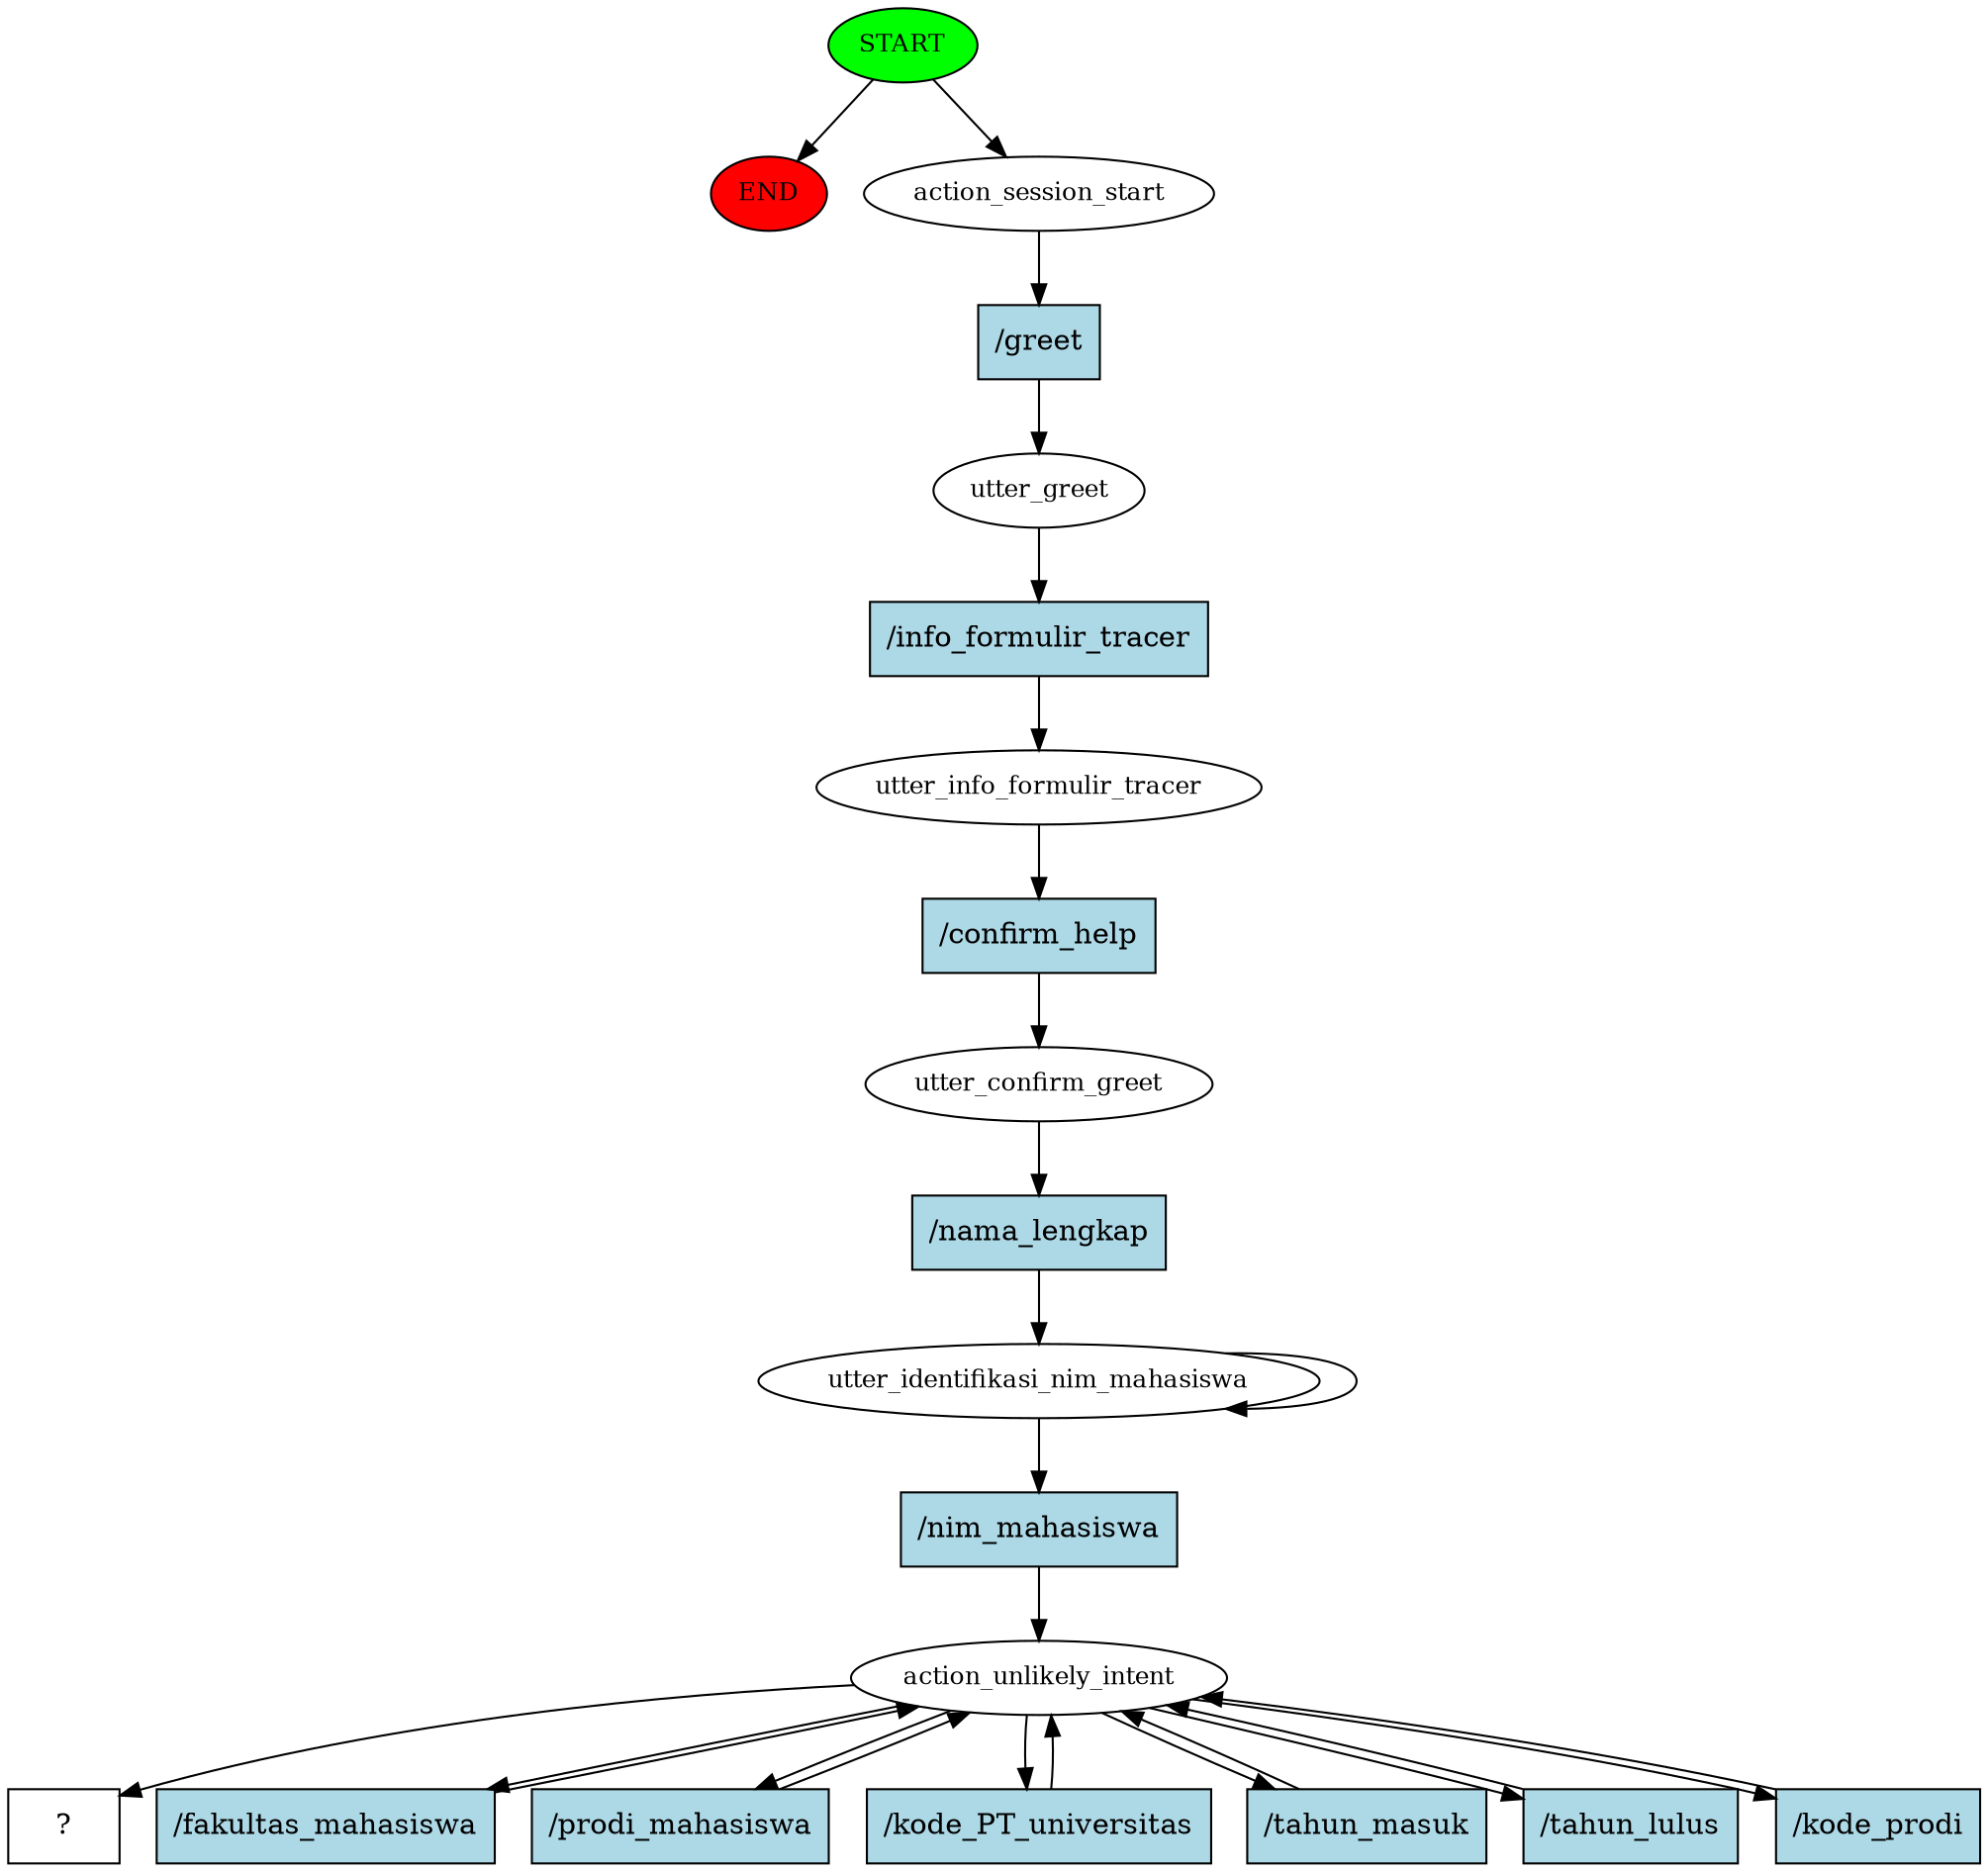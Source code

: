 digraph  {
0 [class="start active", fillcolor=green, fontsize=12, label=START, style=filled];
"-1" [class=end, fillcolor=red, fontsize=12, label=END, style=filled];
1 [class=active, fontsize=12, label=action_session_start];
2 [class=active, fontsize=12, label=utter_greet];
3 [class=active, fontsize=12, label=utter_info_formulir_tracer];
4 [class=active, fontsize=12, label=utter_confirm_greet];
5 [class=active, fontsize=12, label=utter_identifikasi_nim_mahasiswa];
7 [class=active, fontsize=12, label=action_unlikely_intent];
14 [class="intent dashed active", label="  ?  ", shape=rect];
15 [class="intent active", fillcolor=lightblue, label="/greet", shape=rect, style=filled];
16 [class="intent active", fillcolor=lightblue, label="/info_formulir_tracer", shape=rect, style=filled];
17 [class="intent active", fillcolor=lightblue, label="/confirm_help", shape=rect, style=filled];
18 [class="intent active", fillcolor=lightblue, label="/nama_lengkap", shape=rect, style=filled];
19 [class="intent active", fillcolor=lightblue, label="/nim_mahasiswa", shape=rect, style=filled];
20 [class="intent active", fillcolor=lightblue, label="/fakultas_mahasiswa", shape=rect, style=filled];
21 [class="intent active", fillcolor=lightblue, label="/prodi_mahasiswa", shape=rect, style=filled];
22 [class="intent active", fillcolor=lightblue, label="/kode_PT_universitas", shape=rect, style=filled];
23 [class="intent active", fillcolor=lightblue, label="/tahun_masuk", shape=rect, style=filled];
24 [class="intent active", fillcolor=lightblue, label="/tahun_lulus", shape=rect, style=filled];
25 [class="intent active", fillcolor=lightblue, label="/kode_prodi", shape=rect, style=filled];
0 -> "-1"  [class="", key=NONE, label=""];
0 -> 1  [class=active, key=NONE, label=""];
1 -> 15  [class=active, key=0];
2 -> 16  [class=active, key=0];
3 -> 17  [class=active, key=0];
4 -> 18  [class=active, key=0];
5 -> 5  [class=active, key=NONE, label=""];
5 -> 19  [class=active, key=0];
7 -> 14  [class=active, key=NONE, label=""];
7 -> 20  [class=active, key=0];
7 -> 21  [class=active, key=0];
7 -> 22  [class=active, key=0];
7 -> 23  [class=active, key=0];
7 -> 24  [class=active, key=0];
7 -> 25  [class=active, key=0];
15 -> 2  [class=active, key=0];
16 -> 3  [class=active, key=0];
17 -> 4  [class=active, key=0];
18 -> 5  [class=active, key=0];
19 -> 7  [class=active, key=0];
20 -> 7  [class=active, key=0];
21 -> 7  [class=active, key=0];
22 -> 7  [class=active, key=0];
23 -> 7  [class=active, key=0];
24 -> 7  [class=active, key=0];
25 -> 7  [class=active, key=0];
}

